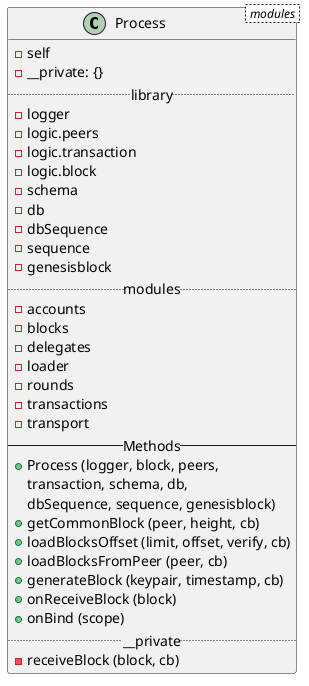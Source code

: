 @startuml
class Process < modules > {
  - self
  - __private: {}
  .. library ..
  - logger
  - logic.peers
  - logic.transaction
  - logic.block
  - schema
  - db
  - dbSequence
  - sequence
  - genesisblock
  .. modules ..
  - accounts
  - blocks
  - delegates
  - loader
  - rounds
  - transactions
  - transport
  -- Methods --
  + Process (logger, block, peers,
  transaction, schema, db,
  dbSequence, sequence, genesisblock)
  + getCommonBlock (peer, height, cb)
  + loadBlocksOffset (limit, offset, verify, cb)
  + loadBlocksFromPeer (peer, cb)
  + generateBlock (keypair, timestamp, cb)
  + onReceiveBlock (block)
  + onBind (scope)
  .. __private ..
  - receiveBlock (block, cb)
}
@enduml
